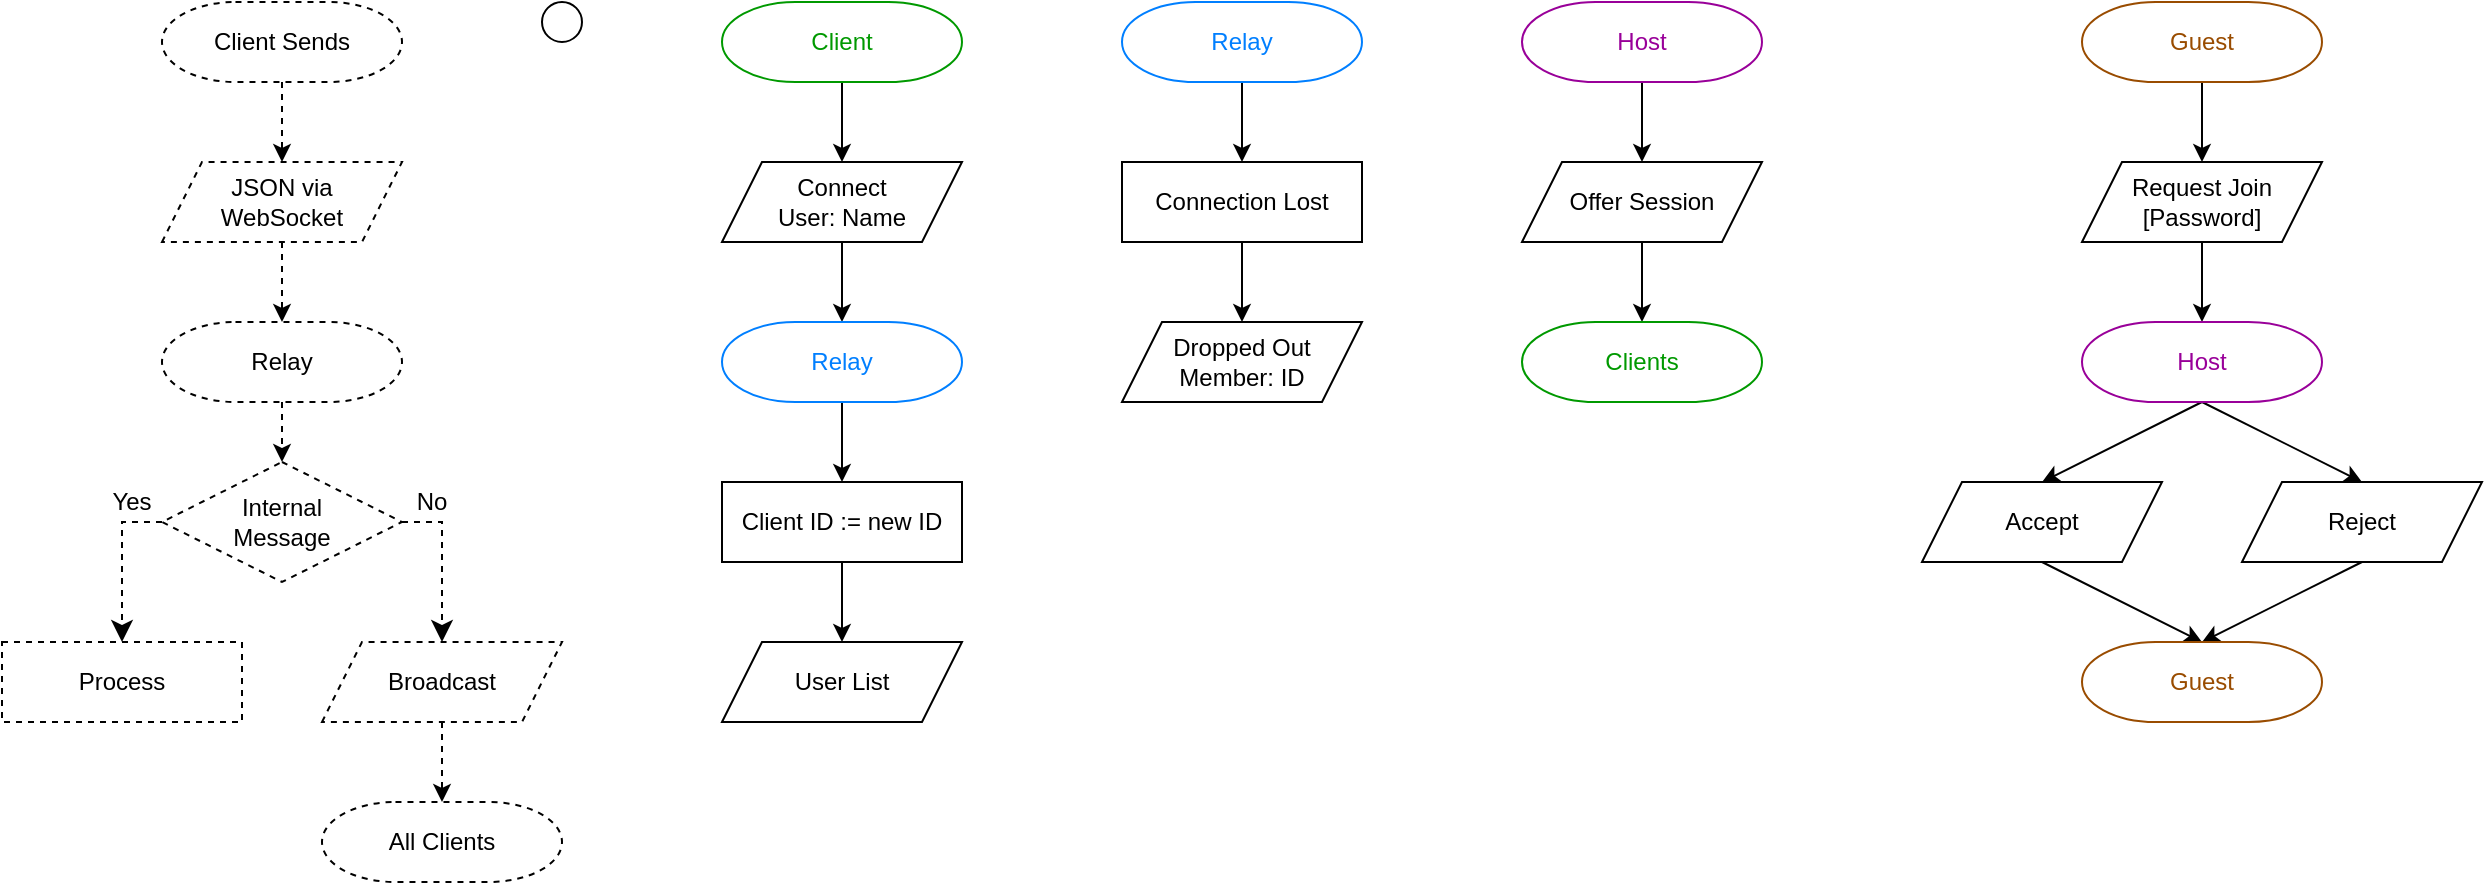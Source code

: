 <mxfile>
    <diagram id="9NkvqehEPWeGxyeNVCA3" name="Page-1">
        <mxGraphModel dx="1786" dy="797" grid="1" gridSize="10" guides="1" tooltips="1" connect="1" arrows="1" fold="1" page="0" pageScale="1" pageWidth="1654" pageHeight="2336" math="0" shadow="0">
            <root>
                <mxCell id="0"/>
                <mxCell id="1" parent="0"/>
                <mxCell id="40" style="edgeStyle=none;html=1;exitX=0.5;exitY=1;exitDx=0;exitDy=0;exitPerimeter=0;entryX=0.5;entryY=0;entryDx=0;entryDy=0;" edge="1" parent="1" source="5" target="54">
                    <mxGeometry relative="1" as="geometry">
                        <mxPoint x="340" y="200" as="targetPoint"/>
                    </mxGeometry>
                </mxCell>
                <mxCell id="5" value="Client" style="strokeWidth=1;html=1;shape=mxgraph.flowchart.terminator;whiteSpace=wrap;fillColor=none;fontColor=#009900;strokeColor=#009900;" vertex="1" parent="1">
                    <mxGeometry x="280" y="120" width="120" height="40" as="geometry"/>
                </mxCell>
                <mxCell id="19" value="Dropped Out&lt;br&gt;Member: ID" style="shape=parallelogram;perimeter=parallelogramPerimeter;whiteSpace=wrap;html=1;fixedSize=1;fillColor=none;" vertex="1" parent="1">
                    <mxGeometry x="480" y="280" width="120" height="40" as="geometry"/>
                </mxCell>
                <mxCell id="37" style="edgeStyle=none;html=1;exitX=0.5;exitY=1;exitDx=0;exitDy=0;exitPerimeter=0;entryX=0.5;entryY=0;entryDx=0;entryDy=0;" edge="1" parent="1" source="20" target="36">
                    <mxGeometry relative="1" as="geometry"/>
                </mxCell>
                <mxCell id="20" value="Relay" style="strokeWidth=1;html=1;shape=mxgraph.flowchart.terminator;whiteSpace=wrap;fillColor=none;strokeColor=#007FFF;fontColor=#007FFF;" vertex="1" parent="1">
                    <mxGeometry x="480" y="120" width="120" height="40" as="geometry"/>
                </mxCell>
                <mxCell id="36" value="Connection Lost" style="rounded=0;whiteSpace=wrap;html=1;strokeWidth=1;fillColor=none;" vertex="1" parent="1">
                    <mxGeometry x="480" y="200" width="120" height="40" as="geometry"/>
                </mxCell>
                <mxCell id="41" style="edgeStyle=none;html=1;exitX=0.5;exitY=1;exitDx=0;exitDy=0;entryX=0.5;entryY=0;entryDx=0;entryDy=0;entryPerimeter=0;" edge="1" parent="1" source="54" target="45">
                    <mxGeometry relative="1" as="geometry">
                        <mxPoint x="340" y="240" as="sourcePoint"/>
                        <mxPoint x="340" y="280" as="targetPoint"/>
                    </mxGeometry>
                </mxCell>
                <mxCell id="44" style="edgeStyle=none;html=1;exitX=0.5;exitY=1;exitDx=0;exitDy=0;exitPerimeter=0;entryX=0.5;entryY=0;entryDx=0;entryDy=0;" edge="1" parent="1" source="45" target="47">
                    <mxGeometry relative="1" as="geometry"/>
                </mxCell>
                <mxCell id="45" value="Relay" style="strokeWidth=1;html=1;shape=mxgraph.flowchart.terminator;whiteSpace=wrap;fillColor=none;fontColor=#007FFF;strokeColor=#007FFF;" vertex="1" parent="1">
                    <mxGeometry x="280" y="280" width="120" height="40" as="geometry"/>
                </mxCell>
                <mxCell id="106" style="edgeStyle=none;html=1;exitX=0.5;exitY=1;exitDx=0;exitDy=0;entryX=0.5;entryY=0;entryDx=0;entryDy=0;fontColor=default;" edge="1" parent="1" source="47" target="108">
                    <mxGeometry relative="1" as="geometry">
                        <mxPoint x="340" y="440" as="targetPoint"/>
                    </mxGeometry>
                </mxCell>
                <mxCell id="47" value="Client ID := new ID" style="rounded=0;whiteSpace=wrap;html=1;strokeWidth=1;fillColor=none;" vertex="1" parent="1">
                    <mxGeometry x="280" y="360" width="120" height="40" as="geometry"/>
                </mxCell>
                <mxCell id="54" value="Connect&lt;br&gt;User: Name" style="shape=parallelogram;perimeter=parallelogramPerimeter;whiteSpace=wrap;html=1;fixedSize=1;fillColor=none;" vertex="1" parent="1">
                    <mxGeometry x="280" y="200" width="120" height="40" as="geometry"/>
                </mxCell>
                <mxCell id="60" style="edgeStyle=none;html=1;exitX=0.5;exitY=1;exitDx=0;exitDy=0;entryX=0.5;entryY=0;entryDx=0;entryDy=0;fontColor=#007FFF;" edge="1" parent="1" source="36" target="19">
                    <mxGeometry relative="1" as="geometry">
                        <mxPoint x="540" y="320" as="sourcePoint"/>
                    </mxGeometry>
                </mxCell>
                <mxCell id="65" style="edgeStyle=none;html=1;exitX=0.5;exitY=1;exitDx=0;exitDy=0;entryX=0.5;entryY=0;entryDx=0;entryDy=0;entryPerimeter=0;fontColor=#007FFF;dashed=1;" edge="1" parent="1" source="61" target="64">
                    <mxGeometry relative="1" as="geometry"/>
                </mxCell>
                <mxCell id="61" value="JSON via&lt;br&gt;WebSocket" style="shape=parallelogram;perimeter=parallelogramPerimeter;whiteSpace=wrap;html=1;fixedSize=1;fillColor=none;dashed=1;" vertex="1" parent="1">
                    <mxGeometry y="200" width="120" height="40" as="geometry"/>
                </mxCell>
                <mxCell id="67" style="edgeStyle=none;html=1;exitX=0.5;exitY=1;exitDx=0;exitDy=0;exitPerimeter=0;entryX=0.5;entryY=0;entryDx=0;entryDy=0;fontColor=#007FFF;dashed=1;entryPerimeter=0;" edge="1" parent="1" source="64" target="75">
                    <mxGeometry relative="1" as="geometry">
                        <mxPoint x="60" y="360" as="targetPoint"/>
                    </mxGeometry>
                </mxCell>
                <mxCell id="64" value="Relay" style="strokeWidth=1;html=1;shape=mxgraph.flowchart.terminator;whiteSpace=wrap;fillColor=none;dashed=1;" vertex="1" parent="1">
                    <mxGeometry y="280" width="120" height="40" as="geometry"/>
                </mxCell>
                <mxCell id="71" style="edgeStyle=none;html=1;exitX=0.5;exitY=1;exitDx=0;exitDy=0;exitPerimeter=0;entryX=0.5;entryY=0;entryDx=0;entryDy=0;dashed=1;fontColor=#007FFF;" edge="1" parent="1" source="70" target="61">
                    <mxGeometry relative="1" as="geometry"/>
                </mxCell>
                <mxCell id="70" value="Client Sends" style="strokeWidth=1;html=1;shape=mxgraph.flowchart.terminator;whiteSpace=wrap;fillColor=none;dashed=1;" vertex="1" parent="1">
                    <mxGeometry y="120" width="120" height="40" as="geometry"/>
                </mxCell>
                <mxCell id="72" style="edgeStyle=none;html=1;exitX=0.5;exitY=1;exitDx=0;exitDy=0;entryX=0.5;entryY=0;entryDx=0;entryDy=0;entryPerimeter=0;dashed=1;fontColor=#007FFF;" edge="1" parent="1" source="73" target="74">
                    <mxGeometry relative="1" as="geometry"/>
                </mxCell>
                <mxCell id="73" value="Broadcast" style="shape=parallelogram;perimeter=parallelogramPerimeter;whiteSpace=wrap;html=1;fixedSize=1;fillColor=none;dashed=1;" vertex="1" parent="1">
                    <mxGeometry x="80" y="440" width="120" height="40" as="geometry"/>
                </mxCell>
                <mxCell id="74" value="All Clients" style="strokeWidth=1;html=1;shape=mxgraph.flowchart.terminator;whiteSpace=wrap;fillColor=none;dashed=1;" vertex="1" parent="1">
                    <mxGeometry x="80" y="520" width="120" height="40" as="geometry"/>
                </mxCell>
                <mxCell id="75" value="Internal&lt;br&gt;Message" style="strokeWidth=1;html=1;shape=mxgraph.flowchart.decision;whiteSpace=wrap;dashed=1;strokeColor=default;fontColor=default;fillColor=none;" vertex="1" parent="1">
                    <mxGeometry y="350" width="120" height="60" as="geometry"/>
                </mxCell>
                <mxCell id="76" value="" style="verticalLabelPosition=bottom;verticalAlign=top;html=1;shape=mxgraph.flowchart.on-page_reference;rounded=0;strokeColor=default;strokeWidth=1;fontColor=#CCCC00;fillColor=none;" vertex="1" parent="1">
                    <mxGeometry x="190" y="120" width="20" height="20" as="geometry"/>
                </mxCell>
                <mxCell id="78" value="" style="edgeStyle=segmentEdgeStyle;endArrow=classic;html=1;curved=0;rounded=0;endSize=8;startSize=8;dashed=1;fontColor=#007FFF;exitX=1;exitY=0.5;exitDx=0;exitDy=0;exitPerimeter=0;entryX=0.5;entryY=0;entryDx=0;entryDy=0;" edge="1" parent="1" source="75" target="73">
                    <mxGeometry width="50" height="50" relative="1" as="geometry">
                        <mxPoint x="140" y="390" as="sourcePoint"/>
                        <mxPoint x="190" y="340" as="targetPoint"/>
                    </mxGeometry>
                </mxCell>
                <mxCell id="79" value="Process" style="rounded=0;whiteSpace=wrap;html=1;strokeWidth=1;fillColor=none;dashed=1;" vertex="1" parent="1">
                    <mxGeometry x="-80" y="440" width="120" height="40" as="geometry"/>
                </mxCell>
                <mxCell id="80" value="" style="edgeStyle=segmentEdgeStyle;endArrow=classic;html=1;curved=0;rounded=0;endSize=8;startSize=8;dashed=1;fontColor=#007FFF;exitX=0;exitY=0.5;exitDx=0;exitDy=0;exitPerimeter=0;entryX=0.5;entryY=0;entryDx=0;entryDy=0;" edge="1" parent="1" source="75" target="79">
                    <mxGeometry width="50" height="50" relative="1" as="geometry">
                        <mxPoint x="-180" y="390" as="sourcePoint"/>
                        <mxPoint x="-120" y="440" as="targetPoint"/>
                        <Array as="points">
                            <mxPoint x="-20" y="380"/>
                        </Array>
                    </mxGeometry>
                </mxCell>
                <mxCell id="81" value="Yes" style="text;html=1;strokeColor=none;fillColor=none;align=center;verticalAlign=middle;whiteSpace=wrap;rounded=0;strokeWidth=1;" vertex="1" parent="1">
                    <mxGeometry x="-30" y="360" width="30" height="20" as="geometry"/>
                </mxCell>
                <mxCell id="82" value="No" style="text;html=1;strokeColor=none;fillColor=none;align=center;verticalAlign=middle;whiteSpace=wrap;rounded=0;strokeWidth=1;" vertex="1" parent="1">
                    <mxGeometry x="120" y="360" width="30" height="20" as="geometry"/>
                </mxCell>
                <mxCell id="83" style="edgeStyle=none;html=1;exitX=0.5;exitY=1;exitDx=0;exitDy=0;exitPerimeter=0;entryX=0.5;entryY=0;entryDx=0;entryDy=0;" edge="1" parent="1" source="84" target="87">
                    <mxGeometry relative="1" as="geometry">
                        <mxPoint x="740" y="200" as="targetPoint"/>
                    </mxGeometry>
                </mxCell>
                <mxCell id="84" value="Host" style="strokeWidth=1;html=1;shape=mxgraph.flowchart.terminator;whiteSpace=wrap;fillColor=none;fontColor=#990099;strokeColor=#990099;" vertex="1" parent="1">
                    <mxGeometry x="680" y="120" width="120" height="40" as="geometry"/>
                </mxCell>
                <mxCell id="85" style="edgeStyle=none;html=1;exitX=0.5;exitY=1;exitDx=0;exitDy=0;entryX=0.5;entryY=0;entryDx=0;entryDy=0;entryPerimeter=0;" edge="1" parent="1" source="87" target="89">
                    <mxGeometry relative="1" as="geometry">
                        <mxPoint x="740" y="240" as="sourcePoint"/>
                        <mxPoint x="740" y="280" as="targetPoint"/>
                    </mxGeometry>
                </mxCell>
                <mxCell id="87" value="Offer Session" style="shape=parallelogram;perimeter=parallelogramPerimeter;whiteSpace=wrap;html=1;fixedSize=1;fillColor=none;" vertex="1" parent="1">
                    <mxGeometry x="680" y="200" width="120" height="40" as="geometry"/>
                </mxCell>
                <mxCell id="96" style="edgeStyle=none;html=1;exitX=0.5;exitY=1;exitDx=0;exitDy=0;exitPerimeter=0;entryX=0.5;entryY=0;entryDx=0;entryDy=0;fontColor=#994C00;" edge="1" parent="1" source="88" target="92">
                    <mxGeometry relative="1" as="geometry"/>
                </mxCell>
                <mxCell id="88" value="Guest" style="strokeWidth=1;html=1;shape=mxgraph.flowchart.terminator;whiteSpace=wrap;fillColor=none;fontColor=#994C00;strokeColor=#994C00;" vertex="1" parent="1">
                    <mxGeometry x="960" y="120" width="120" height="40" as="geometry"/>
                </mxCell>
                <mxCell id="89" value="Clients" style="strokeWidth=1;html=1;shape=mxgraph.flowchart.terminator;whiteSpace=wrap;fillColor=none;fontColor=#009900;strokeColor=#009900;" vertex="1" parent="1">
                    <mxGeometry x="680" y="280" width="120" height="40" as="geometry"/>
                </mxCell>
                <mxCell id="97" style="edgeStyle=none;html=1;exitX=0.5;exitY=1;exitDx=0;exitDy=0;entryX=0.5;entryY=0;entryDx=0;entryDy=0;entryPerimeter=0;fontColor=#994C00;" edge="1" parent="1" source="92" target="93">
                    <mxGeometry relative="1" as="geometry"/>
                </mxCell>
                <mxCell id="92" value="Request Join&lt;br&gt;[Password]" style="shape=parallelogram;perimeter=parallelogramPerimeter;whiteSpace=wrap;html=1;fixedSize=1;fillColor=none;" vertex="1" parent="1">
                    <mxGeometry x="960" y="200" width="120" height="40" as="geometry"/>
                </mxCell>
                <mxCell id="98" style="edgeStyle=none;html=1;exitX=0.5;exitY=1;exitDx=0;exitDy=0;exitPerimeter=0;entryX=0.5;entryY=0;entryDx=0;entryDy=0;fontColor=#994C00;" edge="1" parent="1" source="93" target="94">
                    <mxGeometry relative="1" as="geometry"/>
                </mxCell>
                <mxCell id="99" style="edgeStyle=none;html=1;exitX=0.5;exitY=1;exitDx=0;exitDy=0;exitPerimeter=0;entryX=0.5;entryY=0;entryDx=0;entryDy=0;fontColor=#994C00;" edge="1" parent="1" source="93" target="95">
                    <mxGeometry relative="1" as="geometry"/>
                </mxCell>
                <mxCell id="93" value="Host" style="strokeWidth=1;html=1;shape=mxgraph.flowchart.terminator;whiteSpace=wrap;fillColor=none;fontColor=#990099;strokeColor=#990099;" vertex="1" parent="1">
                    <mxGeometry x="960" y="280" width="120" height="40" as="geometry"/>
                </mxCell>
                <mxCell id="104" style="edgeStyle=none;html=1;exitX=0.5;exitY=1;exitDx=0;exitDy=0;entryX=0.5;entryY=0;entryDx=0;entryDy=0;entryPerimeter=0;fontColor=#994C00;" edge="1" parent="1" source="94" target="100">
                    <mxGeometry relative="1" as="geometry"/>
                </mxCell>
                <mxCell id="94" value="Accept" style="shape=parallelogram;perimeter=parallelogramPerimeter;whiteSpace=wrap;html=1;fixedSize=1;fillColor=none;" vertex="1" parent="1">
                    <mxGeometry x="880" y="360" width="120" height="40" as="geometry"/>
                </mxCell>
                <mxCell id="103" style="edgeStyle=none;html=1;exitX=0.5;exitY=1;exitDx=0;exitDy=0;entryX=0.5;entryY=0;entryDx=0;entryDy=0;entryPerimeter=0;fontColor=#994C00;" edge="1" parent="1" source="95" target="100">
                    <mxGeometry relative="1" as="geometry"/>
                </mxCell>
                <mxCell id="95" value="Reject" style="shape=parallelogram;perimeter=parallelogramPerimeter;whiteSpace=wrap;html=1;fixedSize=1;fillColor=none;" vertex="1" parent="1">
                    <mxGeometry x="1040" y="360" width="120" height="40" as="geometry"/>
                </mxCell>
                <mxCell id="100" value="Guest" style="strokeWidth=1;html=1;shape=mxgraph.flowchart.terminator;whiteSpace=wrap;fillColor=none;fontColor=#994C00;strokeColor=#994C00;" vertex="1" parent="1">
                    <mxGeometry x="960" y="440" width="120" height="40" as="geometry"/>
                </mxCell>
                <mxCell id="108" value="User List" style="shape=parallelogram;perimeter=parallelogramPerimeter;whiteSpace=wrap;html=1;fixedSize=1;fillColor=none;" vertex="1" parent="1">
                    <mxGeometry x="280" y="440" width="120" height="40" as="geometry"/>
                </mxCell>
            </root>
        </mxGraphModel>
    </diagram>
</mxfile>